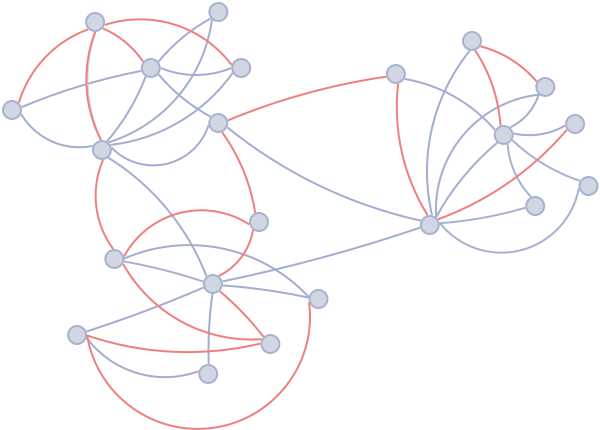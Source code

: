 <?xml version="1.0" encoding="UTF-8"?>
<dia:diagram xmlns:dia="http://www.lysator.liu.se/~alla/dia/">
  <dia:layer name="Background" visible="true" active="true">
    <dia:object type="Geometric - Perfect Circle" version="1" id="O0">
      <dia:attribute name="obj_pos">
        <dia:point val="17.55,5.9"/>
      </dia:attribute>
      <dia:attribute name="obj_bb">
        <dia:rectangle val="17.5,5.85;18.5,6.85"/>
      </dia:attribute>
      <dia:attribute name="meta">
        <dia:composite type="dict"/>
      </dia:attribute>
      <dia:attribute name="elem_corner">
        <dia:point val="17.55,5.9"/>
      </dia:attribute>
      <dia:attribute name="elem_width">
        <dia:real val="0.9"/>
      </dia:attribute>
      <dia:attribute name="elem_height">
        <dia:real val="0.9"/>
      </dia:attribute>
      <dia:attribute name="line_width">
        <dia:real val="0.1"/>
      </dia:attribute>
      <dia:attribute name="line_colour">
        <dia:color val="#a7b1d1"/>
      </dia:attribute>
      <dia:attribute name="fill_colour">
        <dia:color val="#d1d6e3"/>
      </dia:attribute>
      <dia:attribute name="show_background">
        <dia:boolean val="true"/>
      </dia:attribute>
      <dia:attribute name="line_style">
        <dia:enum val="0"/>
        <dia:real val="1"/>
      </dia:attribute>
      <dia:attribute name="flip_horizontal">
        <dia:boolean val="false"/>
      </dia:attribute>
      <dia:attribute name="flip_vertical">
        <dia:boolean val="false"/>
      </dia:attribute>
      <dia:attribute name="subscale">
        <dia:real val="1"/>
      </dia:attribute>
    </dia:object>
    <dia:object type="Geometric - Perfect Circle" version="1" id="O1">
      <dia:attribute name="obj_pos">
        <dia:point val="15.105,10"/>
      </dia:attribute>
      <dia:attribute name="obj_bb">
        <dia:rectangle val="15.055,9.95;16.055,10.95"/>
      </dia:attribute>
      <dia:attribute name="meta">
        <dia:composite type="dict"/>
      </dia:attribute>
      <dia:attribute name="elem_corner">
        <dia:point val="15.105,10"/>
      </dia:attribute>
      <dia:attribute name="elem_width">
        <dia:real val="0.9"/>
      </dia:attribute>
      <dia:attribute name="elem_height">
        <dia:real val="0.9"/>
      </dia:attribute>
      <dia:attribute name="line_width">
        <dia:real val="0.1"/>
      </dia:attribute>
      <dia:attribute name="line_colour">
        <dia:color val="#a7b1d1"/>
      </dia:attribute>
      <dia:attribute name="fill_colour">
        <dia:color val="#d1d6e3"/>
      </dia:attribute>
      <dia:attribute name="show_background">
        <dia:boolean val="true"/>
      </dia:attribute>
      <dia:attribute name="line_style">
        <dia:enum val="0"/>
        <dia:real val="1"/>
      </dia:attribute>
      <dia:attribute name="flip_horizontal">
        <dia:boolean val="false"/>
      </dia:attribute>
      <dia:attribute name="flip_vertical">
        <dia:boolean val="false"/>
      </dia:attribute>
      <dia:attribute name="subscale">
        <dia:real val="1"/>
      </dia:attribute>
    </dia:object>
    <dia:object type="Geometric - Perfect Circle" version="1" id="O2">
      <dia:attribute name="obj_pos">
        <dia:point val="10.61,8"/>
      </dia:attribute>
      <dia:attribute name="obj_bb">
        <dia:rectangle val="10.56,7.95;11.56,8.95"/>
      </dia:attribute>
      <dia:attribute name="meta">
        <dia:composite type="dict"/>
      </dia:attribute>
      <dia:attribute name="elem_corner">
        <dia:point val="10.61,8"/>
      </dia:attribute>
      <dia:attribute name="elem_width">
        <dia:real val="0.9"/>
      </dia:attribute>
      <dia:attribute name="elem_height">
        <dia:real val="0.9"/>
      </dia:attribute>
      <dia:attribute name="line_width">
        <dia:real val="0.1"/>
      </dia:attribute>
      <dia:attribute name="line_colour">
        <dia:color val="#a7b1d1"/>
      </dia:attribute>
      <dia:attribute name="fill_colour">
        <dia:color val="#d1d6e3"/>
      </dia:attribute>
      <dia:attribute name="show_background">
        <dia:boolean val="true"/>
      </dia:attribute>
      <dia:attribute name="line_style">
        <dia:enum val="0"/>
        <dia:real val="1"/>
      </dia:attribute>
      <dia:attribute name="flip_horizontal">
        <dia:boolean val="false"/>
      </dia:attribute>
      <dia:attribute name="flip_vertical">
        <dia:boolean val="false"/>
      </dia:attribute>
      <dia:attribute name="subscale">
        <dia:real val="1"/>
      </dia:attribute>
    </dia:object>
    <dia:object type="Geometric - Perfect Circle" version="1" id="O3">
      <dia:attribute name="obj_pos">
        <dia:point val="14.765,3.6"/>
      </dia:attribute>
      <dia:attribute name="obj_bb">
        <dia:rectangle val="14.715,3.55;15.715,4.55"/>
      </dia:attribute>
      <dia:attribute name="meta">
        <dia:composite type="dict"/>
      </dia:attribute>
      <dia:attribute name="elem_corner">
        <dia:point val="14.765,3.6"/>
      </dia:attribute>
      <dia:attribute name="elem_width">
        <dia:real val="0.9"/>
      </dia:attribute>
      <dia:attribute name="elem_height">
        <dia:real val="0.9"/>
      </dia:attribute>
      <dia:attribute name="line_width">
        <dia:real val="0.1"/>
      </dia:attribute>
      <dia:attribute name="line_colour">
        <dia:color val="#a7b1d1"/>
      </dia:attribute>
      <dia:attribute name="fill_colour">
        <dia:color val="#d1d6e3"/>
      </dia:attribute>
      <dia:attribute name="show_background">
        <dia:boolean val="true"/>
      </dia:attribute>
      <dia:attribute name="line_style">
        <dia:enum val="0"/>
        <dia:real val="1"/>
      </dia:attribute>
      <dia:attribute name="flip_horizontal">
        <dia:boolean val="false"/>
      </dia:attribute>
      <dia:attribute name="flip_vertical">
        <dia:boolean val="false"/>
      </dia:attribute>
      <dia:attribute name="subscale">
        <dia:real val="1"/>
      </dia:attribute>
    </dia:object>
    <dia:object type="Geometric - Perfect Circle" version="1" id="O4">
      <dia:attribute name="obj_pos">
        <dia:point val="22.07,5.9"/>
      </dia:attribute>
      <dia:attribute name="obj_bb">
        <dia:rectangle val="22.02,5.85;23.02,6.85"/>
      </dia:attribute>
      <dia:attribute name="meta">
        <dia:composite type="dict"/>
      </dia:attribute>
      <dia:attribute name="elem_corner">
        <dia:point val="22.07,5.9"/>
      </dia:attribute>
      <dia:attribute name="elem_width">
        <dia:real val="0.9"/>
      </dia:attribute>
      <dia:attribute name="elem_height">
        <dia:real val="0.9"/>
      </dia:attribute>
      <dia:attribute name="line_width">
        <dia:real val="0.1"/>
      </dia:attribute>
      <dia:attribute name="line_colour">
        <dia:color val="#a7b1d1"/>
      </dia:attribute>
      <dia:attribute name="fill_colour">
        <dia:color val="#d1d6e3"/>
      </dia:attribute>
      <dia:attribute name="show_background">
        <dia:boolean val="true"/>
      </dia:attribute>
      <dia:attribute name="line_style">
        <dia:enum val="0"/>
        <dia:real val="1"/>
      </dia:attribute>
      <dia:attribute name="flip_horizontal">
        <dia:boolean val="false"/>
      </dia:attribute>
      <dia:attribute name="flip_vertical">
        <dia:boolean val="false"/>
      </dia:attribute>
      <dia:attribute name="subscale">
        <dia:real val="1"/>
      </dia:attribute>
    </dia:object>
    <dia:object type="Geometric - Perfect Circle" version="1" id="O5">
      <dia:attribute name="obj_pos">
        <dia:point val="20.925,8.65"/>
      </dia:attribute>
      <dia:attribute name="obj_bb">
        <dia:rectangle val="20.875,8.6;21.875,9.6"/>
      </dia:attribute>
      <dia:attribute name="meta">
        <dia:composite type="dict"/>
      </dia:attribute>
      <dia:attribute name="elem_corner">
        <dia:point val="20.925,8.65"/>
      </dia:attribute>
      <dia:attribute name="elem_width">
        <dia:real val="0.9"/>
      </dia:attribute>
      <dia:attribute name="elem_height">
        <dia:real val="0.9"/>
      </dia:attribute>
      <dia:attribute name="line_width">
        <dia:real val="0.1"/>
      </dia:attribute>
      <dia:attribute name="line_colour">
        <dia:color val="#a7b1d1"/>
      </dia:attribute>
      <dia:attribute name="fill_colour">
        <dia:color val="#d1d6e3"/>
      </dia:attribute>
      <dia:attribute name="show_background">
        <dia:boolean val="true"/>
      </dia:attribute>
      <dia:attribute name="line_style">
        <dia:enum val="0"/>
        <dia:real val="1"/>
      </dia:attribute>
      <dia:attribute name="flip_horizontal">
        <dia:boolean val="false"/>
      </dia:attribute>
      <dia:attribute name="flip_vertical">
        <dia:boolean val="false"/>
      </dia:attribute>
      <dia:attribute name="subscale">
        <dia:real val="1"/>
      </dia:attribute>
    </dia:object>
    <dia:object type="Geometric - Perfect Circle" version="1" id="O6">
      <dia:attribute name="obj_pos">
        <dia:point val="20.93,3.1"/>
      </dia:attribute>
      <dia:attribute name="obj_bb">
        <dia:rectangle val="20.88,3.05;21.88,4.05"/>
      </dia:attribute>
      <dia:attribute name="meta">
        <dia:composite type="dict"/>
      </dia:attribute>
      <dia:attribute name="elem_corner">
        <dia:point val="20.93,3.1"/>
      </dia:attribute>
      <dia:attribute name="elem_width">
        <dia:real val="0.9"/>
      </dia:attribute>
      <dia:attribute name="elem_height">
        <dia:real val="0.9"/>
      </dia:attribute>
      <dia:attribute name="line_width">
        <dia:real val="0.1"/>
      </dia:attribute>
      <dia:attribute name="line_colour">
        <dia:color val="#a7b1d1"/>
      </dia:attribute>
      <dia:attribute name="fill_colour">
        <dia:color val="#d1d6e3"/>
      </dia:attribute>
      <dia:attribute name="show_background">
        <dia:boolean val="true"/>
      </dia:attribute>
      <dia:attribute name="line_style">
        <dia:enum val="0"/>
        <dia:real val="1"/>
      </dia:attribute>
      <dia:attribute name="flip_horizontal">
        <dia:boolean val="false"/>
      </dia:attribute>
      <dia:attribute name="flip_vertical">
        <dia:boolean val="false"/>
      </dia:attribute>
      <dia:attribute name="subscale">
        <dia:real val="1"/>
      </dia:attribute>
    </dia:object>
    <dia:object type="Geometric - Perfect Circle" version="1" id="O7">
      <dia:attribute name="obj_pos">
        <dia:point val="39.435,11.8"/>
      </dia:attribute>
      <dia:attribute name="obj_bb">
        <dia:rectangle val="39.385,11.75;40.385,12.75"/>
      </dia:attribute>
      <dia:attribute name="meta">
        <dia:composite type="dict"/>
      </dia:attribute>
      <dia:attribute name="elem_corner">
        <dia:point val="39.435,11.8"/>
      </dia:attribute>
      <dia:attribute name="elem_width">
        <dia:real val="0.9"/>
      </dia:attribute>
      <dia:attribute name="elem_height">
        <dia:real val="0.9"/>
      </dia:attribute>
      <dia:attribute name="line_width">
        <dia:real val="0.1"/>
      </dia:attribute>
      <dia:attribute name="line_colour">
        <dia:color val="#a7b1d1"/>
      </dia:attribute>
      <dia:attribute name="fill_colour">
        <dia:color val="#d1d6e3"/>
      </dia:attribute>
      <dia:attribute name="show_background">
        <dia:boolean val="true"/>
      </dia:attribute>
      <dia:attribute name="line_style">
        <dia:enum val="0"/>
        <dia:real val="1"/>
      </dia:attribute>
      <dia:attribute name="flip_horizontal">
        <dia:boolean val="false"/>
      </dia:attribute>
      <dia:attribute name="flip_vertical">
        <dia:boolean val="false"/>
      </dia:attribute>
      <dia:attribute name="subscale">
        <dia:real val="1"/>
      </dia:attribute>
    </dia:object>
    <dia:object type="Geometric - Perfect Circle" version="1" id="O8">
      <dia:attribute name="obj_pos">
        <dia:point val="35.195,9.25"/>
      </dia:attribute>
      <dia:attribute name="obj_bb">
        <dia:rectangle val="35.145,9.2;36.145,10.2"/>
      </dia:attribute>
      <dia:attribute name="meta">
        <dia:composite type="dict"/>
      </dia:attribute>
      <dia:attribute name="elem_corner">
        <dia:point val="35.195,9.25"/>
      </dia:attribute>
      <dia:attribute name="elem_width">
        <dia:real val="0.9"/>
      </dia:attribute>
      <dia:attribute name="elem_height">
        <dia:real val="0.9"/>
      </dia:attribute>
      <dia:attribute name="line_width">
        <dia:real val="0.1"/>
      </dia:attribute>
      <dia:attribute name="line_colour">
        <dia:color val="#a7b1d1"/>
      </dia:attribute>
      <dia:attribute name="fill_colour">
        <dia:color val="#d1d6e3"/>
      </dia:attribute>
      <dia:attribute name="show_background">
        <dia:boolean val="true"/>
      </dia:attribute>
      <dia:attribute name="line_style">
        <dia:enum val="0"/>
        <dia:real val="1"/>
      </dia:attribute>
      <dia:attribute name="flip_horizontal">
        <dia:boolean val="false"/>
      </dia:attribute>
      <dia:attribute name="flip_vertical">
        <dia:boolean val="false"/>
      </dia:attribute>
      <dia:attribute name="subscale">
        <dia:real val="1"/>
      </dia:attribute>
    </dia:object>
    <dia:object type="Geometric - Perfect Circle" version="1" id="O9">
      <dia:attribute name="obj_pos">
        <dia:point val="31.5,13.75"/>
      </dia:attribute>
      <dia:attribute name="obj_bb">
        <dia:rectangle val="31.45,13.7;32.45,14.7"/>
      </dia:attribute>
      <dia:attribute name="meta">
        <dia:composite type="dict"/>
      </dia:attribute>
      <dia:attribute name="elem_corner">
        <dia:point val="31.5,13.75"/>
      </dia:attribute>
      <dia:attribute name="elem_width">
        <dia:real val="0.9"/>
      </dia:attribute>
      <dia:attribute name="elem_height">
        <dia:real val="0.9"/>
      </dia:attribute>
      <dia:attribute name="line_width">
        <dia:real val="0.1"/>
      </dia:attribute>
      <dia:attribute name="line_colour">
        <dia:color val="#a7b1d1"/>
      </dia:attribute>
      <dia:attribute name="fill_colour">
        <dia:color val="#d1d6e3"/>
      </dia:attribute>
      <dia:attribute name="show_background">
        <dia:boolean val="true"/>
      </dia:attribute>
      <dia:attribute name="line_style">
        <dia:enum val="0"/>
        <dia:real val="1"/>
      </dia:attribute>
      <dia:attribute name="flip_horizontal">
        <dia:boolean val="false"/>
      </dia:attribute>
      <dia:attribute name="flip_vertical">
        <dia:boolean val="false"/>
      </dia:attribute>
      <dia:attribute name="subscale">
        <dia:real val="1"/>
      </dia:attribute>
    </dia:object>
    <dia:object type="Geometric - Perfect Circle" version="1" id="O10">
      <dia:attribute name="obj_pos">
        <dia:point val="29.805,6.2"/>
      </dia:attribute>
      <dia:attribute name="obj_bb">
        <dia:rectangle val="29.755,6.15;30.755,7.15"/>
      </dia:attribute>
      <dia:attribute name="meta">
        <dia:composite type="dict"/>
      </dia:attribute>
      <dia:attribute name="elem_corner">
        <dia:point val="29.805,6.2"/>
      </dia:attribute>
      <dia:attribute name="elem_width">
        <dia:real val="0.9"/>
      </dia:attribute>
      <dia:attribute name="elem_height">
        <dia:real val="0.9"/>
      </dia:attribute>
      <dia:attribute name="line_width">
        <dia:real val="0.1"/>
      </dia:attribute>
      <dia:attribute name="line_colour">
        <dia:color val="#a7b1d1"/>
      </dia:attribute>
      <dia:attribute name="fill_colour">
        <dia:color val="#d1d6e3"/>
      </dia:attribute>
      <dia:attribute name="show_background">
        <dia:boolean val="true"/>
      </dia:attribute>
      <dia:attribute name="line_style">
        <dia:enum val="0"/>
        <dia:real val="1"/>
      </dia:attribute>
      <dia:attribute name="flip_horizontal">
        <dia:boolean val="false"/>
      </dia:attribute>
      <dia:attribute name="flip_vertical">
        <dia:boolean val="false"/>
      </dia:attribute>
      <dia:attribute name="subscale">
        <dia:real val="1"/>
      </dia:attribute>
    </dia:object>
    <dia:object type="Geometric - Perfect Circle" version="1" id="O11">
      <dia:attribute name="obj_pos">
        <dia:point val="33.61,4.55"/>
      </dia:attribute>
      <dia:attribute name="obj_bb">
        <dia:rectangle val="33.56,4.5;34.56,5.5"/>
      </dia:attribute>
      <dia:attribute name="meta">
        <dia:composite type="dict"/>
      </dia:attribute>
      <dia:attribute name="elem_corner">
        <dia:point val="33.61,4.55"/>
      </dia:attribute>
      <dia:attribute name="elem_width">
        <dia:real val="0.9"/>
      </dia:attribute>
      <dia:attribute name="elem_height">
        <dia:real val="0.9"/>
      </dia:attribute>
      <dia:attribute name="line_width">
        <dia:real val="0.1"/>
      </dia:attribute>
      <dia:attribute name="line_colour">
        <dia:color val="#a7b1d1"/>
      </dia:attribute>
      <dia:attribute name="fill_colour">
        <dia:color val="#d1d6e3"/>
      </dia:attribute>
      <dia:attribute name="show_background">
        <dia:boolean val="true"/>
      </dia:attribute>
      <dia:attribute name="line_style">
        <dia:enum val="0"/>
        <dia:real val="1"/>
      </dia:attribute>
      <dia:attribute name="flip_horizontal">
        <dia:boolean val="false"/>
      </dia:attribute>
      <dia:attribute name="flip_vertical">
        <dia:boolean val="false"/>
      </dia:attribute>
      <dia:attribute name="subscale">
        <dia:real val="1"/>
      </dia:attribute>
    </dia:object>
    <dia:object type="Geometric - Perfect Circle" version="1" id="O12">
      <dia:attribute name="obj_pos">
        <dia:point val="38.765,8.7"/>
      </dia:attribute>
      <dia:attribute name="obj_bb">
        <dia:rectangle val="38.715,8.65;39.715,9.65"/>
      </dia:attribute>
      <dia:attribute name="meta">
        <dia:composite type="dict"/>
      </dia:attribute>
      <dia:attribute name="elem_corner">
        <dia:point val="38.765,8.7"/>
      </dia:attribute>
      <dia:attribute name="elem_width">
        <dia:real val="0.9"/>
      </dia:attribute>
      <dia:attribute name="elem_height">
        <dia:real val="0.9"/>
      </dia:attribute>
      <dia:attribute name="line_width">
        <dia:real val="0.1"/>
      </dia:attribute>
      <dia:attribute name="line_colour">
        <dia:color val="#a7b1d1"/>
      </dia:attribute>
      <dia:attribute name="fill_colour">
        <dia:color val="#d1d6e3"/>
      </dia:attribute>
      <dia:attribute name="show_background">
        <dia:boolean val="true"/>
      </dia:attribute>
      <dia:attribute name="line_style">
        <dia:enum val="0"/>
        <dia:real val="1"/>
      </dia:attribute>
      <dia:attribute name="flip_horizontal">
        <dia:boolean val="false"/>
      </dia:attribute>
      <dia:attribute name="flip_vertical">
        <dia:boolean val="false"/>
      </dia:attribute>
      <dia:attribute name="subscale">
        <dia:real val="1"/>
      </dia:attribute>
    </dia:object>
    <dia:object type="Geometric - Perfect Circle" version="1" id="O13">
      <dia:attribute name="obj_pos">
        <dia:point val="36.77,12.8"/>
      </dia:attribute>
      <dia:attribute name="obj_bb">
        <dia:rectangle val="36.72,12.75;37.72,13.75"/>
      </dia:attribute>
      <dia:attribute name="meta">
        <dia:composite type="dict"/>
      </dia:attribute>
      <dia:attribute name="elem_corner">
        <dia:point val="36.77,12.8"/>
      </dia:attribute>
      <dia:attribute name="elem_width">
        <dia:real val="0.9"/>
      </dia:attribute>
      <dia:attribute name="elem_height">
        <dia:real val="0.9"/>
      </dia:attribute>
      <dia:attribute name="line_width">
        <dia:real val="0.1"/>
      </dia:attribute>
      <dia:attribute name="line_colour">
        <dia:color val="#a7b1d1"/>
      </dia:attribute>
      <dia:attribute name="fill_colour">
        <dia:color val="#d1d6e3"/>
      </dia:attribute>
      <dia:attribute name="show_background">
        <dia:boolean val="true"/>
      </dia:attribute>
      <dia:attribute name="line_style">
        <dia:enum val="0"/>
        <dia:real val="1"/>
      </dia:attribute>
      <dia:attribute name="flip_horizontal">
        <dia:boolean val="false"/>
      </dia:attribute>
      <dia:attribute name="flip_vertical">
        <dia:boolean val="false"/>
      </dia:attribute>
      <dia:attribute name="subscale">
        <dia:real val="1"/>
      </dia:attribute>
    </dia:object>
    <dia:object type="Geometric - Perfect Circle" version="1" id="O14">
      <dia:attribute name="obj_pos">
        <dia:point val="37.275,6.85"/>
      </dia:attribute>
      <dia:attribute name="obj_bb">
        <dia:rectangle val="37.225,6.8;38.225,7.8"/>
      </dia:attribute>
      <dia:attribute name="meta">
        <dia:composite type="dict"/>
      </dia:attribute>
      <dia:attribute name="elem_corner">
        <dia:point val="37.275,6.85"/>
      </dia:attribute>
      <dia:attribute name="elem_width">
        <dia:real val="0.9"/>
      </dia:attribute>
      <dia:attribute name="elem_height">
        <dia:real val="0.9"/>
      </dia:attribute>
      <dia:attribute name="line_width">
        <dia:real val="0.1"/>
      </dia:attribute>
      <dia:attribute name="line_colour">
        <dia:color val="#a7b1d1"/>
      </dia:attribute>
      <dia:attribute name="fill_colour">
        <dia:color val="#d1d6e3"/>
      </dia:attribute>
      <dia:attribute name="show_background">
        <dia:boolean val="true"/>
      </dia:attribute>
      <dia:attribute name="line_style">
        <dia:enum val="0"/>
        <dia:real val="1"/>
      </dia:attribute>
      <dia:attribute name="flip_horizontal">
        <dia:boolean val="false"/>
      </dia:attribute>
      <dia:attribute name="flip_vertical">
        <dia:boolean val="false"/>
      </dia:attribute>
      <dia:attribute name="subscale">
        <dia:real val="1"/>
      </dia:attribute>
    </dia:object>
    <dia:object type="Geometric - Perfect Circle" version="1" id="O15">
      <dia:attribute name="obj_pos">
        <dia:point val="20.655,16.7"/>
      </dia:attribute>
      <dia:attribute name="obj_bb">
        <dia:rectangle val="20.605,16.65;21.605,17.65"/>
      </dia:attribute>
      <dia:attribute name="meta">
        <dia:composite type="dict"/>
      </dia:attribute>
      <dia:attribute name="elem_corner">
        <dia:point val="20.655,16.7"/>
      </dia:attribute>
      <dia:attribute name="elem_width">
        <dia:real val="0.9"/>
      </dia:attribute>
      <dia:attribute name="elem_height">
        <dia:real val="0.9"/>
      </dia:attribute>
      <dia:attribute name="line_width">
        <dia:real val="0.1"/>
      </dia:attribute>
      <dia:attribute name="line_colour">
        <dia:color val="#a7b1d1"/>
      </dia:attribute>
      <dia:attribute name="fill_colour">
        <dia:color val="#d1d6e3"/>
      </dia:attribute>
      <dia:attribute name="show_background">
        <dia:boolean val="true"/>
      </dia:attribute>
      <dia:attribute name="line_style">
        <dia:enum val="0"/>
        <dia:real val="1"/>
      </dia:attribute>
      <dia:attribute name="flip_horizontal">
        <dia:boolean val="false"/>
      </dia:attribute>
      <dia:attribute name="flip_vertical">
        <dia:boolean val="false"/>
      </dia:attribute>
      <dia:attribute name="subscale">
        <dia:real val="1"/>
      </dia:attribute>
    </dia:object>
    <dia:object type="Geometric - Perfect Circle" version="1" id="O16">
      <dia:attribute name="obj_pos">
        <dia:point val="22.96,13.6"/>
      </dia:attribute>
      <dia:attribute name="obj_bb">
        <dia:rectangle val="22.91,13.55;23.91,14.55"/>
      </dia:attribute>
      <dia:attribute name="meta">
        <dia:composite type="dict"/>
      </dia:attribute>
      <dia:attribute name="elem_corner">
        <dia:point val="22.96,13.6"/>
      </dia:attribute>
      <dia:attribute name="elem_width">
        <dia:real val="0.9"/>
      </dia:attribute>
      <dia:attribute name="elem_height">
        <dia:real val="0.9"/>
      </dia:attribute>
      <dia:attribute name="line_width">
        <dia:real val="0.1"/>
      </dia:attribute>
      <dia:attribute name="line_colour">
        <dia:color val="#a7b1d1"/>
      </dia:attribute>
      <dia:attribute name="fill_colour">
        <dia:color val="#d1d6e3"/>
      </dia:attribute>
      <dia:attribute name="show_background">
        <dia:boolean val="true"/>
      </dia:attribute>
      <dia:attribute name="line_style">
        <dia:enum val="0"/>
        <dia:real val="1"/>
      </dia:attribute>
      <dia:attribute name="flip_horizontal">
        <dia:boolean val="false"/>
      </dia:attribute>
      <dia:attribute name="flip_vertical">
        <dia:boolean val="false"/>
      </dia:attribute>
      <dia:attribute name="subscale">
        <dia:real val="1"/>
      </dia:attribute>
    </dia:object>
    <dia:object type="Geometric - Perfect Circle" version="1" id="O17">
      <dia:attribute name="obj_pos">
        <dia:point val="13.865,19.25"/>
      </dia:attribute>
      <dia:attribute name="obj_bb">
        <dia:rectangle val="13.815,19.2;14.815,20.2"/>
      </dia:attribute>
      <dia:attribute name="meta">
        <dia:composite type="dict"/>
      </dia:attribute>
      <dia:attribute name="elem_corner">
        <dia:point val="13.865,19.25"/>
      </dia:attribute>
      <dia:attribute name="elem_width">
        <dia:real val="0.9"/>
      </dia:attribute>
      <dia:attribute name="elem_height">
        <dia:real val="0.9"/>
      </dia:attribute>
      <dia:attribute name="line_width">
        <dia:real val="0.1"/>
      </dia:attribute>
      <dia:attribute name="line_colour">
        <dia:color val="#a7b1d1"/>
      </dia:attribute>
      <dia:attribute name="fill_colour">
        <dia:color val="#d1d6e3"/>
      </dia:attribute>
      <dia:attribute name="show_background">
        <dia:boolean val="true"/>
      </dia:attribute>
      <dia:attribute name="line_style">
        <dia:enum val="0"/>
        <dia:real val="1"/>
      </dia:attribute>
      <dia:attribute name="flip_horizontal">
        <dia:boolean val="false"/>
      </dia:attribute>
      <dia:attribute name="flip_vertical">
        <dia:boolean val="false"/>
      </dia:attribute>
      <dia:attribute name="subscale">
        <dia:real val="1"/>
      </dia:attribute>
    </dia:object>
    <dia:object type="Geometric - Perfect Circle" version="1" id="O18">
      <dia:attribute name="obj_pos">
        <dia:point val="20.42,21.2"/>
      </dia:attribute>
      <dia:attribute name="obj_bb">
        <dia:rectangle val="20.37,21.15;21.37,22.15"/>
      </dia:attribute>
      <dia:attribute name="meta">
        <dia:composite type="dict"/>
      </dia:attribute>
      <dia:attribute name="elem_corner">
        <dia:point val="20.42,21.2"/>
      </dia:attribute>
      <dia:attribute name="elem_width">
        <dia:real val="0.9"/>
      </dia:attribute>
      <dia:attribute name="elem_height">
        <dia:real val="0.9"/>
      </dia:attribute>
      <dia:attribute name="line_width">
        <dia:real val="0.1"/>
      </dia:attribute>
      <dia:attribute name="line_colour">
        <dia:color val="#a7b1d1"/>
      </dia:attribute>
      <dia:attribute name="fill_colour">
        <dia:color val="#d1d6e3"/>
      </dia:attribute>
      <dia:attribute name="show_background">
        <dia:boolean val="true"/>
      </dia:attribute>
      <dia:attribute name="line_style">
        <dia:enum val="0"/>
        <dia:real val="1"/>
      </dia:attribute>
      <dia:attribute name="flip_horizontal">
        <dia:boolean val="false"/>
      </dia:attribute>
      <dia:attribute name="flip_vertical">
        <dia:boolean val="false"/>
      </dia:attribute>
      <dia:attribute name="subscale">
        <dia:real val="1"/>
      </dia:attribute>
    </dia:object>
    <dia:object type="Geometric - Perfect Circle" version="1" id="O19">
      <dia:attribute name="obj_pos">
        <dia:point val="15.725,15.45"/>
      </dia:attribute>
      <dia:attribute name="obj_bb">
        <dia:rectangle val="15.675,15.4;16.675,16.4"/>
      </dia:attribute>
      <dia:attribute name="meta">
        <dia:composite type="dict"/>
      </dia:attribute>
      <dia:attribute name="elem_corner">
        <dia:point val="15.725,15.45"/>
      </dia:attribute>
      <dia:attribute name="elem_width">
        <dia:real val="0.9"/>
      </dia:attribute>
      <dia:attribute name="elem_height">
        <dia:real val="0.9"/>
      </dia:attribute>
      <dia:attribute name="line_width">
        <dia:real val="0.1"/>
      </dia:attribute>
      <dia:attribute name="line_colour">
        <dia:color val="#a7b1d1"/>
      </dia:attribute>
      <dia:attribute name="fill_colour">
        <dia:color val="#d1d6e3"/>
      </dia:attribute>
      <dia:attribute name="show_background">
        <dia:boolean val="true"/>
      </dia:attribute>
      <dia:attribute name="line_style">
        <dia:enum val="0"/>
        <dia:real val="1"/>
      </dia:attribute>
      <dia:attribute name="flip_horizontal">
        <dia:boolean val="false"/>
      </dia:attribute>
      <dia:attribute name="flip_vertical">
        <dia:boolean val="false"/>
      </dia:attribute>
      <dia:attribute name="subscale">
        <dia:real val="1"/>
      </dia:attribute>
    </dia:object>
    <dia:object type="Geometric - Perfect Circle" version="1" id="O20">
      <dia:attribute name="obj_pos">
        <dia:point val="23.53,19.7"/>
      </dia:attribute>
      <dia:attribute name="obj_bb">
        <dia:rectangle val="23.48,19.65;24.48,20.65"/>
      </dia:attribute>
      <dia:attribute name="meta">
        <dia:composite type="dict"/>
      </dia:attribute>
      <dia:attribute name="elem_corner">
        <dia:point val="23.53,19.7"/>
      </dia:attribute>
      <dia:attribute name="elem_width">
        <dia:real val="0.9"/>
      </dia:attribute>
      <dia:attribute name="elem_height">
        <dia:real val="0.9"/>
      </dia:attribute>
      <dia:attribute name="line_width">
        <dia:real val="0.1"/>
      </dia:attribute>
      <dia:attribute name="line_colour">
        <dia:color val="#a7b1d1"/>
      </dia:attribute>
      <dia:attribute name="fill_colour">
        <dia:color val="#d1d6e3"/>
      </dia:attribute>
      <dia:attribute name="show_background">
        <dia:boolean val="true"/>
      </dia:attribute>
      <dia:attribute name="line_style">
        <dia:enum val="0"/>
        <dia:real val="1"/>
      </dia:attribute>
      <dia:attribute name="flip_horizontal">
        <dia:boolean val="false"/>
      </dia:attribute>
      <dia:attribute name="flip_vertical">
        <dia:boolean val="false"/>
      </dia:attribute>
      <dia:attribute name="subscale">
        <dia:real val="1"/>
      </dia:attribute>
    </dia:object>
    <dia:object type="Geometric - Perfect Circle" version="1" id="O21">
      <dia:attribute name="obj_pos">
        <dia:point val="25.935,17.45"/>
      </dia:attribute>
      <dia:attribute name="obj_bb">
        <dia:rectangle val="25.885,17.4;26.885,18.4"/>
      </dia:attribute>
      <dia:attribute name="meta">
        <dia:composite type="dict"/>
      </dia:attribute>
      <dia:attribute name="elem_corner">
        <dia:point val="25.935,17.45"/>
      </dia:attribute>
      <dia:attribute name="elem_width">
        <dia:real val="0.9"/>
      </dia:attribute>
      <dia:attribute name="elem_height">
        <dia:real val="0.9"/>
      </dia:attribute>
      <dia:attribute name="line_width">
        <dia:real val="0.1"/>
      </dia:attribute>
      <dia:attribute name="line_colour">
        <dia:color val="#a7b1d1"/>
      </dia:attribute>
      <dia:attribute name="fill_colour">
        <dia:color val="#d1d6e3"/>
      </dia:attribute>
      <dia:attribute name="show_background">
        <dia:boolean val="true"/>
      </dia:attribute>
      <dia:attribute name="line_style">
        <dia:enum val="0"/>
        <dia:real val="1"/>
      </dia:attribute>
      <dia:attribute name="flip_horizontal">
        <dia:boolean val="false"/>
      </dia:attribute>
      <dia:attribute name="flip_vertical">
        <dia:boolean val="false"/>
      </dia:attribute>
      <dia:attribute name="subscale">
        <dia:real val="1"/>
      </dia:attribute>
    </dia:object>
    <dia:object type="Standard - Arc" version="0" id="O22">
      <dia:attribute name="obj_pos">
        <dia:point val="18,6.35"/>
      </dia:attribute>
      <dia:attribute name="obj_bb">
        <dia:rectangle val="17.93,3.48;21.45,6.42"/>
      </dia:attribute>
      <dia:attribute name="conn_endpoints">
        <dia:point val="18,6.35"/>
        <dia:point val="21.38,3.55"/>
      </dia:attribute>
      <dia:attribute name="arc_color">
        <dia:color val="#a3adcf"/>
      </dia:attribute>
      <dia:attribute name="curve_distance">
        <dia:real val="-0.161"/>
      </dia:attribute>
      <dia:attribute name="line_width">
        <dia:real val="0.1"/>
      </dia:attribute>
      <dia:connections>
        <dia:connection handle="0" to="O0" connection="8"/>
        <dia:connection handle="1" to="O6" connection="8"/>
      </dia:connections>
    </dia:object>
    <dia:object type="Standard - Arc" version="0" id="O23">
      <dia:attribute name="obj_pos">
        <dia:point val="21.375,9.1"/>
      </dia:attribute>
      <dia:attribute name="obj_bb">
        <dia:rectangle val="17.93,6.28;21.445,9.17"/>
      </dia:attribute>
      <dia:attribute name="conn_endpoints">
        <dia:point val="21.375,9.1"/>
        <dia:point val="18,6.35"/>
      </dia:attribute>
      <dia:attribute name="arc_color">
        <dia:color val="#a3adcf"/>
      </dia:attribute>
      <dia:attribute name="curve_distance">
        <dia:real val="-0.161"/>
      </dia:attribute>
      <dia:attribute name="line_width">
        <dia:real val="0.1"/>
      </dia:attribute>
      <dia:connections>
        <dia:connection handle="0" to="O5" connection="8"/>
        <dia:connection handle="1" to="O0" connection="8"/>
      </dia:connections>
    </dia:object>
    <dia:object type="Standard - Arc" version="0" id="O24">
      <dia:attribute name="obj_pos">
        <dia:point val="18,6.35"/>
      </dia:attribute>
      <dia:attribute name="obj_bb">
        <dia:rectangle val="17.95,6.3;22.57,6.75"/>
      </dia:attribute>
      <dia:attribute name="conn_endpoints">
        <dia:point val="18,6.35"/>
        <dia:point val="22.52,6.35"/>
      </dia:attribute>
      <dia:attribute name="arc_color">
        <dia:color val="#a3adcf"/>
      </dia:attribute>
      <dia:attribute name="curve_distance">
        <dia:real val="0.35"/>
      </dia:attribute>
      <dia:attribute name="line_width">
        <dia:real val="0.1"/>
      </dia:attribute>
      <dia:connections>
        <dia:connection handle="0" to="O0" connection="8"/>
        <dia:connection handle="1" to="O4" connection="8"/>
      </dia:connections>
    </dia:object>
    <dia:object type="Standard - Arc" version="0" id="O25">
      <dia:attribute name="obj_pos">
        <dia:point val="18,6.35"/>
      </dia:attribute>
      <dia:attribute name="obj_bb">
        <dia:rectangle val="15.486,6.281;18.069,10.519"/>
      </dia:attribute>
      <dia:attribute name="conn_endpoints">
        <dia:point val="18,6.35"/>
        <dia:point val="15.555,10.45"/>
      </dia:attribute>
      <dia:attribute name="arc_color">
        <dia:color val="#a3adcf"/>
      </dia:attribute>
      <dia:attribute name="curve_distance">
        <dia:real val="-0.161"/>
      </dia:attribute>
      <dia:attribute name="line_width">
        <dia:real val="0.1"/>
      </dia:attribute>
      <dia:connections>
        <dia:connection handle="0" to="O0" connection="8"/>
        <dia:connection handle="1" to="O1" connection="8"/>
      </dia:connections>
    </dia:object>
    <dia:object type="Standard - Arc" version="0" id="O26">
      <dia:attribute name="obj_pos">
        <dia:point val="11.06,8.45"/>
      </dia:attribute>
      <dia:attribute name="obj_bb">
        <dia:rectangle val="10.998,6.288;18.062,8.512"/>
      </dia:attribute>
      <dia:attribute name="conn_endpoints">
        <dia:point val="11.06,8.45"/>
        <dia:point val="18,6.35"/>
      </dia:attribute>
      <dia:attribute name="arc_color">
        <dia:color val="#a3adcf"/>
      </dia:attribute>
      <dia:attribute name="curve_distance">
        <dia:real val="-0.161"/>
      </dia:attribute>
      <dia:attribute name="line_width">
        <dia:real val="0.1"/>
      </dia:attribute>
      <dia:connections>
        <dia:connection handle="0" to="O2" connection="8"/>
        <dia:connection handle="1" to="O0" connection="8"/>
      </dia:connections>
    </dia:object>
    <dia:object type="Standard - Arc" version="0" id="O27">
      <dia:attribute name="obj_pos">
        <dia:point val="35.645,9.7"/>
      </dia:attribute>
      <dia:attribute name="obj_bb">
        <dia:rectangle val="30.187,6.582;35.713,9.768"/>
      </dia:attribute>
      <dia:attribute name="conn_endpoints">
        <dia:point val="35.645,9.7"/>
        <dia:point val="30.255,6.65"/>
      </dia:attribute>
      <dia:attribute name="arc_color">
        <dia:color val="#a3adcf"/>
      </dia:attribute>
      <dia:attribute name="curve_distance">
        <dia:real val="0.454"/>
      </dia:attribute>
      <dia:attribute name="line_width">
        <dia:real val="0.1"/>
      </dia:attribute>
      <dia:connections>
        <dia:connection handle="0" to="O8" connection="8"/>
        <dia:connection handle="1" to="O10" connection="8"/>
      </dia:connections>
    </dia:object>
    <dia:object type="Standard - Arc" version="0" id="O28">
      <dia:attribute name="obj_pos">
        <dia:point val="37.725,7.3"/>
      </dia:attribute>
      <dia:attribute name="obj_bb">
        <dia:rectangle val="35.575,7.229;37.795,9.771"/>
      </dia:attribute>
      <dia:attribute name="conn_endpoints">
        <dia:point val="37.725,7.3"/>
        <dia:point val="35.645,9.7"/>
      </dia:attribute>
      <dia:attribute name="arc_color">
        <dia:color val="#a3adcf"/>
      </dia:attribute>
      <dia:attribute name="curve_distance">
        <dia:real val="-0.223"/>
      </dia:attribute>
      <dia:attribute name="line_width">
        <dia:real val="0.1"/>
      </dia:attribute>
      <dia:connections>
        <dia:connection handle="0" to="O14" connection="8"/>
        <dia:connection handle="1" to="O8" connection="8"/>
      </dia:connections>
    </dia:object>
    <dia:object type="Standard - Arc" version="0" id="O29">
      <dia:attribute name="obj_pos">
        <dia:point val="39.885,12.25"/>
      </dia:attribute>
      <dia:attribute name="obj_bb">
        <dia:rectangle val="35.576,9.631;39.954,12.319"/>
      </dia:attribute>
      <dia:attribute name="conn_endpoints">
        <dia:point val="39.885,12.25"/>
        <dia:point val="35.645,9.7"/>
      </dia:attribute>
      <dia:attribute name="arc_color">
        <dia:color val="#a7b1d1"/>
      </dia:attribute>
      <dia:attribute name="curve_distance">
        <dia:real val="-0.218"/>
      </dia:attribute>
      <dia:attribute name="line_width">
        <dia:real val="0.1"/>
      </dia:attribute>
      <dia:connections>
        <dia:connection handle="0" to="O7" connection="8"/>
        <dia:connection handle="1" to="O8" connection="8"/>
      </dia:connections>
    </dia:object>
    <dia:object type="Standard - Arc" version="0" id="O30">
      <dia:attribute name="obj_pos">
        <dia:point val="39.215,9.15"/>
      </dia:attribute>
      <dia:attribute name="obj_bb">
        <dia:rectangle val="35.588,9.093;39.272,9.796"/>
      </dia:attribute>
      <dia:attribute name="conn_endpoints">
        <dia:point val="39.215,9.15"/>
        <dia:point val="35.645,9.7"/>
      </dia:attribute>
      <dia:attribute name="arc_color">
        <dia:color val="#a3adcf"/>
      </dia:attribute>
      <dia:attribute name="curve_distance">
        <dia:real val="-0.245"/>
      </dia:attribute>
      <dia:attribute name="line_width">
        <dia:real val="0.1"/>
      </dia:attribute>
      <dia:connections>
        <dia:connection handle="0" to="O12" connection="8"/>
        <dia:connection handle="1" to="O8" connection="8"/>
      </dia:connections>
    </dia:object>
    <dia:object type="Standard - Arc" version="0" id="O31">
      <dia:attribute name="obj_pos">
        <dia:point val="37.22,13.25"/>
      </dia:attribute>
      <dia:attribute name="obj_bb">
        <dia:rectangle val="35.579,9.634;37.286,13.316"/>
      </dia:attribute>
      <dia:attribute name="conn_endpoints">
        <dia:point val="37.22,13.25"/>
        <dia:point val="35.645,9.7"/>
      </dia:attribute>
      <dia:attribute name="arc_color">
        <dia:color val="#a7b1d1"/>
      </dia:attribute>
      <dia:attribute name="curve_distance">
        <dia:real val="-0.258"/>
      </dia:attribute>
      <dia:attribute name="line_width">
        <dia:real val="0.1"/>
      </dia:attribute>
      <dia:connections>
        <dia:connection handle="0" to="O13" connection="8"/>
        <dia:connection handle="1" to="O8" connection="8"/>
      </dia:connections>
    </dia:object>
    <dia:object type="Standard - Arc" version="0" id="O32">
      <dia:attribute name="obj_pos">
        <dia:point val="31.95,14.2"/>
      </dia:attribute>
      <dia:attribute name="obj_bb">
        <dia:rectangle val="31.88,9.63;35.715,14.27"/>
      </dia:attribute>
      <dia:attribute name="conn_endpoints">
        <dia:point val="31.95,14.2"/>
        <dia:point val="35.645,9.7"/>
      </dia:attribute>
      <dia:attribute name="arc_color">
        <dia:color val="#a3adcf"/>
      </dia:attribute>
      <dia:attribute name="curve_distance">
        <dia:real val="-0.23"/>
      </dia:attribute>
      <dia:attribute name="line_width">
        <dia:real val="0.1"/>
      </dia:attribute>
      <dia:connections>
        <dia:connection handle="0" to="O9" connection="8"/>
        <dia:connection handle="1" to="O8" connection="8"/>
      </dia:connections>
    </dia:object>
    <dia:object type="Standard - Arc" version="0" id="O33">
      <dia:attribute name="obj_pos">
        <dia:point val="16.175,15.9"/>
      </dia:attribute>
      <dia:attribute name="obj_bb">
        <dia:rectangle val="16.114,15.839;21.166,17.211"/>
      </dia:attribute>
      <dia:attribute name="conn_endpoints">
        <dia:point val="16.175,15.9"/>
        <dia:point val="21.105,17.15"/>
      </dia:attribute>
      <dia:attribute name="arc_color">
        <dia:color val="#a7b1d1"/>
      </dia:attribute>
      <dia:attribute name="curve_distance">
        <dia:real val="-0.074"/>
      </dia:attribute>
      <dia:attribute name="line_width">
        <dia:real val="0.1"/>
      </dia:attribute>
      <dia:connections>
        <dia:connection handle="0" to="O19" connection="8"/>
        <dia:connection handle="1" to="O15" connection="8"/>
      </dia:connections>
    </dia:object>
    <dia:object type="Standard - Arc" version="0" id="O34">
      <dia:attribute name="obj_pos">
        <dia:point val="20.87,21.65"/>
      </dia:attribute>
      <dia:attribute name="obj_bb">
        <dia:rectangle val="20.817,17.098;21.157,21.703"/>
      </dia:attribute>
      <dia:attribute name="conn_endpoints">
        <dia:point val="20.87,21.65"/>
        <dia:point val="21.105,17.15"/>
      </dia:attribute>
      <dia:attribute name="arc_color">
        <dia:color val="#a3adcf"/>
      </dia:attribute>
      <dia:attribute name="curve_distance">
        <dia:real val="-0.074"/>
      </dia:attribute>
      <dia:attribute name="line_width">
        <dia:real val="0.1"/>
      </dia:attribute>
      <dia:connections>
        <dia:connection handle="0" to="O18" connection="8"/>
        <dia:connection handle="1" to="O15" connection="8"/>
      </dia:connections>
    </dia:object>
    <dia:object type="Standard - Arc" version="0" id="O35">
      <dia:attribute name="obj_pos">
        <dia:point val="21.105,17.15"/>
      </dia:attribute>
      <dia:attribute name="obj_bb">
        <dia:rectangle val="21.049,17.093;26.442,17.956"/>
      </dia:attribute>
      <dia:attribute name="conn_endpoints">
        <dia:point val="21.105,17.15"/>
        <dia:point val="26.385,17.9"/>
      </dia:attribute>
      <dia:attribute name="arc_color">
        <dia:color val="#a3adcf"/>
      </dia:attribute>
      <dia:attribute name="curve_distance">
        <dia:real val="-0.074"/>
      </dia:attribute>
      <dia:attribute name="line_width">
        <dia:real val="0.1"/>
      </dia:attribute>
      <dia:connections>
        <dia:connection handle="0" to="O15" connection="8"/>
        <dia:connection handle="1" to="O21" connection="8"/>
      </dia:connections>
    </dia:object>
    <dia:object type="Standard - Arc" version="0" id="O36">
      <dia:attribute name="obj_pos">
        <dia:point val="21.105,17.15"/>
      </dia:attribute>
      <dia:attribute name="obj_bb">
        <dia:rectangle val="14.251,17.086;21.169,19.764"/>
      </dia:attribute>
      <dia:attribute name="conn_endpoints">
        <dia:point val="21.105,17.15"/>
        <dia:point val="14.315,19.7"/>
      </dia:attribute>
      <dia:attribute name="arc_color">
        <dia:color val="#a3adcf"/>
      </dia:attribute>
      <dia:attribute name="curve_distance">
        <dia:real val="-0.074"/>
      </dia:attribute>
      <dia:attribute name="line_width">
        <dia:real val="0.1"/>
      </dia:attribute>
      <dia:connections>
        <dia:connection handle="0" to="O15" connection="8"/>
        <dia:connection handle="1" to="O17" connection="8"/>
      </dia:connections>
    </dia:object>
    <dia:object type="Standard - Arc" version="0" id="O37">
      <dia:attribute name="obj_pos">
        <dia:point val="15.215,4.05"/>
      </dia:attribute>
      <dia:attribute name="obj_bb">
        <dia:rectangle val="14.781,3.997;15.608,10.503"/>
      </dia:attribute>
      <dia:attribute name="conn_endpoints">
        <dia:point val="15.215,4.05"/>
        <dia:point val="15.555,10.45"/>
      </dia:attribute>
      <dia:attribute name="arc_color">
        <dia:color val="#d1d6e3"/>
      </dia:attribute>
      <dia:attribute name="curve_distance">
        <dia:real val="0.541"/>
      </dia:attribute>
      <dia:attribute name="line_width">
        <dia:real val="0.1"/>
      </dia:attribute>
      <dia:connections>
        <dia:connection handle="0" to="O3" connection="8"/>
        <dia:connection handle="1" to="O1" connection="8"/>
      </dia:connections>
    </dia:object>
    <dia:object type="Standard - Arc" version="0" id="O38">
      <dia:attribute name="obj_pos">
        <dia:point val="15.555,10.45"/>
      </dia:attribute>
      <dia:attribute name="obj_bb">
        <dia:rectangle val="10.994,8.384;15.621,10.517"/>
      </dia:attribute>
      <dia:attribute name="conn_endpoints">
        <dia:point val="15.555,10.45"/>
        <dia:point val="11.06,8.45"/>
      </dia:attribute>
      <dia:attribute name="arc_color">
        <dia:color val="#a3adcf"/>
      </dia:attribute>
      <dia:attribute name="curve_distance">
        <dia:real val="-0.627"/>
      </dia:attribute>
      <dia:attribute name="line_width">
        <dia:real val="0.1"/>
      </dia:attribute>
      <dia:connections>
        <dia:connection handle="0" to="O1" connection="8"/>
        <dia:connection handle="1" to="O2" connection="8"/>
      </dia:connections>
    </dia:object>
    <dia:object type="Standard - Arc" version="0" id="O39">
      <dia:attribute name="obj_pos">
        <dia:point val="15.555,10.45"/>
      </dia:attribute>
      <dia:attribute name="obj_bb">
        <dia:rectangle val="15.495,9.04;21.435,11.294"/>
      </dia:attribute>
      <dia:attribute name="conn_endpoints">
        <dia:point val="15.555,10.45"/>
        <dia:point val="21.375,9.1"/>
      </dia:attribute>
      <dia:attribute name="arc_color">
        <dia:color val="#a3adcf"/>
      </dia:attribute>
      <dia:attribute name="curve_distance">
        <dia:real val="1.405"/>
      </dia:attribute>
      <dia:attribute name="line_width">
        <dia:real val="0.1"/>
      </dia:attribute>
      <dia:connections>
        <dia:connection handle="0" to="O1" connection="8"/>
        <dia:connection handle="1" to="O5" connection="8"/>
      </dia:connections>
    </dia:object>
    <dia:object type="Standard - Arc" version="0" id="O40">
      <dia:attribute name="obj_pos">
        <dia:point val="15.555,10.45"/>
      </dia:attribute>
      <dia:attribute name="obj_bb">
        <dia:rectangle val="15.486,6.282;22.588,10.518"/>
      </dia:attribute>
      <dia:attribute name="conn_endpoints">
        <dia:point val="15.555,10.45"/>
        <dia:point val="22.52,6.35"/>
      </dia:attribute>
      <dia:attribute name="arc_color">
        <dia:color val="#a3adcf"/>
      </dia:attribute>
      <dia:attribute name="curve_distance">
        <dia:real val="0.752"/>
      </dia:attribute>
      <dia:attribute name="line_width">
        <dia:real val="0.1"/>
      </dia:attribute>
      <dia:connections>
        <dia:connection handle="0" to="O1" connection="8"/>
        <dia:connection handle="1" to="O4" connection="8"/>
      </dia:connections>
    </dia:object>
    <dia:object type="Standard - Arc" version="0" id="O41">
      <dia:attribute name="obj_pos">
        <dia:point val="15.555,10.45"/>
      </dia:attribute>
      <dia:attribute name="obj_bb">
        <dia:rectangle val="15.485,3.48;21.451,10.521"/>
      </dia:attribute>
      <dia:attribute name="conn_endpoints">
        <dia:point val="15.555,10.45"/>
        <dia:point val="21.38,3.55"/>
      </dia:attribute>
      <dia:attribute name="arc_color">
        <dia:color val="#a3adcf"/>
      </dia:attribute>
      <dia:attribute name="curve_distance">
        <dia:real val="1.176"/>
      </dia:attribute>
      <dia:attribute name="line_width">
        <dia:real val="0.1"/>
      </dia:attribute>
      <dia:connections>
        <dia:connection handle="0" to="O1" connection="8"/>
        <dia:connection handle="1" to="O6" connection="8"/>
      </dia:connections>
    </dia:object>
    <dia:object type="Standard - Arc" version="0" id="O42">
      <dia:attribute name="obj_pos">
        <dia:point val="34.06,5"/>
      </dia:attribute>
      <dia:attribute name="obj_bb">
        <dia:rectangle val="31.703,4.94;34.12,14.26"/>
      </dia:attribute>
      <dia:attribute name="conn_endpoints">
        <dia:point val="34.06,5"/>
        <dia:point val="31.95,14.2"/>
      </dia:attribute>
      <dia:attribute name="arc_color">
        <dia:color val="#a3adcf"/>
      </dia:attribute>
      <dia:attribute name="curve_distance">
        <dia:real val="0.976"/>
      </dia:attribute>
      <dia:attribute name="line_width">
        <dia:real val="0.1"/>
      </dia:attribute>
      <dia:connections>
        <dia:connection handle="0" to="O11" connection="8"/>
        <dia:connection handle="1" to="O9" connection="8"/>
      </dia:connections>
    </dia:object>
    <dia:object type="Standard - Arc" version="0" id="O43">
      <dia:attribute name="obj_pos">
        <dia:point val="31.95,14.2"/>
      </dia:attribute>
      <dia:attribute name="obj_bb">
        <dia:rectangle val="31.88,7.23;37.795,14.27"/>
      </dia:attribute>
      <dia:attribute name="conn_endpoints">
        <dia:point val="31.95,14.2"/>
        <dia:point val="37.725,7.3"/>
      </dia:attribute>
      <dia:attribute name="arc_color">
        <dia:color val="#a3adcf"/>
      </dia:attribute>
      <dia:attribute name="curve_distance">
        <dia:real val="-1.604"/>
      </dia:attribute>
      <dia:attribute name="line_width">
        <dia:real val="0.1"/>
      </dia:attribute>
      <dia:connections>
        <dia:connection handle="0" to="O9" connection="8"/>
        <dia:connection handle="1" to="O14" connection="8"/>
      </dia:connections>
    </dia:object>
    <dia:object type="Standard - Arc" version="0" id="O44">
      <dia:attribute name="obj_pos">
        <dia:point val="31.95,14.2"/>
      </dia:attribute>
      <dia:attribute name="obj_bb">
        <dia:rectangle val="31.892,13.192;37.278,14.258"/>
      </dia:attribute>
      <dia:attribute name="conn_endpoints">
        <dia:point val="31.95,14.2"/>
        <dia:point val="37.22,13.25"/>
      </dia:attribute>
      <dia:attribute name="arc_color">
        <dia:color val="#a7b1d1"/>
      </dia:attribute>
      <dia:attribute name="curve_distance">
        <dia:real val="0.116"/>
      </dia:attribute>
      <dia:attribute name="line_width">
        <dia:real val="0.1"/>
      </dia:attribute>
      <dia:connections>
        <dia:connection handle="0" to="O9" connection="8"/>
        <dia:connection handle="1" to="O13" connection="8"/>
      </dia:connections>
    </dia:object>
    <dia:object type="Standard - Arc" version="0" id="O45">
      <dia:attribute name="obj_pos">
        <dia:point val="31.95,14.2"/>
      </dia:attribute>
      <dia:attribute name="obj_bb">
        <dia:rectangle val="31.89,12.19;39.946,15.658"/>
      </dia:attribute>
      <dia:attribute name="conn_endpoints">
        <dia:point val="31.95,14.2"/>
        <dia:point val="39.885,12.25"/>
      </dia:attribute>
      <dia:attribute name="arc_color">
        <dia:color val="#a7b1d1"/>
      </dia:attribute>
      <dia:attribute name="curve_distance">
        <dia:real val="2.312"/>
      </dia:attribute>
      <dia:attribute name="line_width">
        <dia:real val="0.1"/>
      </dia:attribute>
      <dia:connections>
        <dia:connection handle="0" to="O9" connection="8"/>
        <dia:connection handle="1" to="O7" connection="8"/>
      </dia:connections>
    </dia:object>
    <dia:object type="Standard - Arc" version="0" id="O46">
      <dia:attribute name="obj_pos">
        <dia:point val="31.95,14.2"/>
      </dia:attribute>
      <dia:attribute name="obj_bb">
        <dia:rectangle val="21.308,9.033;32.017,14.267"/>
      </dia:attribute>
      <dia:attribute name="conn_endpoints">
        <dia:point val="31.95,14.2"/>
        <dia:point val="21.375,9.1"/>
      </dia:attribute>
      <dia:attribute name="arc_color">
        <dia:color val="#a3adcf"/>
      </dia:attribute>
      <dia:attribute name="curve_distance">
        <dia:real val="-0.627"/>
      </dia:attribute>
      <dia:attribute name="line_width">
        <dia:real val="0.1"/>
      </dia:attribute>
      <dia:connections>
        <dia:connection handle="0" to="O9" connection="8"/>
        <dia:connection handle="1" to="O5" connection="8"/>
      </dia:connections>
    </dia:object>
    <dia:object type="Standard - Arc" version="0" id="O47">
      <dia:attribute name="obj_pos">
        <dia:point val="16.625,15.9"/>
      </dia:attribute>
      <dia:attribute name="obj_bb">
        <dia:rectangle val="16.566,15.189;26.444,17.959"/>
      </dia:attribute>
      <dia:attribute name="conn_endpoints">
        <dia:point val="16.625,15.9"/>
        <dia:point val="26.385,17.9"/>
      </dia:attribute>
      <dia:attribute name="arc_color">
        <dia:color val="#a3adcf"/>
      </dia:attribute>
      <dia:attribute name="curve_distance">
        <dia:real val="-1.509"/>
      </dia:attribute>
      <dia:attribute name="line_width">
        <dia:real val="0.1"/>
      </dia:attribute>
      <dia:connections>
        <dia:connection handle="0" to="O19" connection="3"/>
        <dia:connection handle="1" to="O21" connection="8"/>
      </dia:connections>
    </dia:object>
    <dia:object type="Standard - Arc" version="0" id="O48">
      <dia:attribute name="obj_pos">
        <dia:point val="14.315,19.7"/>
      </dia:attribute>
      <dia:attribute name="obj_bb">
        <dia:rectangle val="14.253,19.638;20.932,21.925"/>
      </dia:attribute>
      <dia:attribute name="conn_endpoints">
        <dia:point val="14.315,19.7"/>
        <dia:point val="20.87,21.65"/>
      </dia:attribute>
      <dia:attribute name="arc_color">
        <dia:color val="#a3adcf"/>
      </dia:attribute>
      <dia:attribute name="curve_distance">
        <dia:real val="0.97"/>
      </dia:attribute>
      <dia:attribute name="line_width">
        <dia:real val="0.1"/>
      </dia:attribute>
      <dia:connections>
        <dia:connection handle="0" to="O17" connection="8"/>
        <dia:connection handle="1" to="O18" connection="8"/>
      </dia:connections>
    </dia:object>
    <dia:object type="Standard - Arc" version="0" id="O49">
      <dia:attribute name="obj_pos">
        <dia:point val="31.95,14.2"/>
      </dia:attribute>
      <dia:attribute name="obj_bb">
        <dia:rectangle val="21.044,14.139;32.011,17.211"/>
      </dia:attribute>
      <dia:attribute name="conn_endpoints">
        <dia:point val="31.95,14.2"/>
        <dia:point val="21.105,17.15"/>
      </dia:attribute>
      <dia:attribute name="arc_color">
        <dia:color val="#a3adcf"/>
      </dia:attribute>
      <dia:attribute name="curve_distance">
        <dia:real val="-0.157"/>
      </dia:attribute>
      <dia:attribute name="line_width">
        <dia:real val="0.1"/>
      </dia:attribute>
      <dia:connections>
        <dia:connection handle="0" to="O9" connection="8"/>
        <dia:connection handle="1" to="O15" connection="8"/>
      </dia:connections>
    </dia:object>
    <dia:object type="Standard - Arc" version="0" id="O50">
      <dia:attribute name="obj_pos">
        <dia:point val="15.215,4.05"/>
      </dia:attribute>
      <dia:attribute name="obj_bb">
        <dia:rectangle val="10.989,3.979;15.286,8.521"/>
      </dia:attribute>
      <dia:attribute name="conn_endpoints">
        <dia:point val="15.215,4.05"/>
        <dia:point val="11.06,8.45"/>
      </dia:attribute>
      <dia:attribute name="arc_color">
        <dia:color val="#f07e7e"/>
      </dia:attribute>
      <dia:attribute name="curve_distance">
        <dia:real val="0.599"/>
      </dia:attribute>
      <dia:attribute name="line_width">
        <dia:real val="0.1"/>
      </dia:attribute>
      <dia:connections>
        <dia:connection handle="0" to="O3" connection="8"/>
        <dia:connection handle="1" to="O2" connection="8"/>
      </dia:connections>
    </dia:object>
    <dia:object type="Standard - Arc" version="0" id="O51">
      <dia:attribute name="obj_pos">
        <dia:point val="15.215,4.05"/>
      </dia:attribute>
      <dia:attribute name="obj_bb">
        <dia:rectangle val="15.152,3.789;22.583,6.413"/>
      </dia:attribute>
      <dia:attribute name="conn_endpoints">
        <dia:point val="15.215,4.05"/>
        <dia:point val="22.52,6.35"/>
      </dia:attribute>
      <dia:attribute name="arc_color">
        <dia:color val="#f07e7e"/>
      </dia:attribute>
      <dia:attribute name="curve_distance">
        <dia:real val="-1.069"/>
      </dia:attribute>
      <dia:attribute name="line_width">
        <dia:real val="0.1"/>
      </dia:attribute>
      <dia:connections>
        <dia:connection handle="0" to="O3" connection="8"/>
        <dia:connection handle="1" to="O4" connection="8"/>
      </dia:connections>
    </dia:object>
    <dia:object type="Standard - Arc" version="0" id="O52">
      <dia:attribute name="obj_pos">
        <dia:point val="15.215,4.05"/>
      </dia:attribute>
      <dia:attribute name="obj_bb">
        <dia:rectangle val="15.145,3.98;18.07,6.42"/>
      </dia:attribute>
      <dia:attribute name="conn_endpoints">
        <dia:point val="15.215,4.05"/>
        <dia:point val="18,6.35"/>
      </dia:attribute>
      <dia:attribute name="arc_color">
        <dia:color val="#f07e7e"/>
      </dia:attribute>
      <dia:attribute name="curve_distance">
        <dia:real val="-0.188"/>
      </dia:attribute>
      <dia:attribute name="line_width">
        <dia:real val="0.1"/>
      </dia:attribute>
      <dia:connections>
        <dia:connection handle="0" to="O3" connection="8"/>
        <dia:connection handle="1" to="O0" connection="8"/>
      </dia:connections>
    </dia:object>
    <dia:object type="Standard - Arc" version="0" id="O53">
      <dia:attribute name="obj_pos">
        <dia:point val="15.215,4.05"/>
      </dia:attribute>
      <dia:attribute name="obj_bb">
        <dia:rectangle val="14.725,3.997;15.608,10.503"/>
      </dia:attribute>
      <dia:attribute name="conn_endpoints">
        <dia:point val="15.215,4.05"/>
        <dia:point val="15.555,10.45"/>
      </dia:attribute>
      <dia:attribute name="arc_color">
        <dia:color val="#f07e7e"/>
      </dia:attribute>
      <dia:attribute name="curve_distance">
        <dia:real val="0.599"/>
      </dia:attribute>
      <dia:attribute name="line_width">
        <dia:real val="0.1"/>
      </dia:attribute>
      <dia:connections>
        <dia:connection handle="0" to="O3" connection="8"/>
        <dia:connection handle="1" to="O1" connection="8"/>
      </dia:connections>
    </dia:object>
    <dia:object type="Standard - Arc" version="0" id="O54">
      <dia:attribute name="obj_pos">
        <dia:point val="15.555,10.45"/>
      </dia:attribute>
      <dia:attribute name="obj_bb">
        <dia:rectangle val="15.178,10.395;16.23,15.955"/>
      </dia:attribute>
      <dia:attribute name="conn_endpoints">
        <dia:point val="15.555,10.45"/>
        <dia:point val="16.175,15.9"/>
      </dia:attribute>
      <dia:attribute name="arc_color">
        <dia:color val="#f07e7e"/>
      </dia:attribute>
      <dia:attribute name="curve_distance">
        <dia:real val="0.599"/>
      </dia:attribute>
      <dia:attribute name="line_width">
        <dia:real val="0.1"/>
      </dia:attribute>
      <dia:connections>
        <dia:connection handle="0" to="O1" connection="8"/>
        <dia:connection handle="1" to="O19" connection="8"/>
      </dia:connections>
    </dia:object>
    <dia:object type="Standard - Arc" version="0" id="O55">
      <dia:attribute name="obj_pos">
        <dia:point val="15.555,10.45"/>
      </dia:attribute>
      <dia:attribute name="obj_bb">
        <dia:rectangle val="15.485,10.38;21.175,17.22"/>
      </dia:attribute>
      <dia:attribute name="conn_endpoints">
        <dia:point val="15.555,10.45"/>
        <dia:point val="21.105,17.15"/>
      </dia:attribute>
      <dia:attribute name="arc_color">
        <dia:color val="#a3adcf"/>
      </dia:attribute>
      <dia:attribute name="curve_distance">
        <dia:real val="-0.627"/>
      </dia:attribute>
      <dia:attribute name="line_width">
        <dia:real val="0.1"/>
      </dia:attribute>
      <dia:connections>
        <dia:connection handle="0" to="O1" connection="8"/>
        <dia:connection handle="1" to="O15" connection="8"/>
      </dia:connections>
    </dia:object>
    <dia:object type="Standard - Arc" version="0" id="O56">
      <dia:attribute name="obj_pos">
        <dia:point val="23.41,14.05"/>
      </dia:attribute>
      <dia:attribute name="obj_bb">
        <dia:rectangle val="16.114,13.377;23.471,15.961"/>
      </dia:attribute>
      <dia:attribute name="conn_endpoints">
        <dia:point val="23.41,14.05"/>
        <dia:point val="16.175,15.9"/>
      </dia:attribute>
      <dia:attribute name="arc_color">
        <dia:color val="#f07e7e"/>
      </dia:attribute>
      <dia:attribute name="curve_distance">
        <dia:real val="1.417"/>
      </dia:attribute>
      <dia:attribute name="line_width">
        <dia:real val="0.1"/>
      </dia:attribute>
      <dia:connections>
        <dia:connection handle="0" to="O16" connection="8"/>
        <dia:connection handle="1" to="O19" connection="8"/>
      </dia:connections>
    </dia:object>
    <dia:object type="Standard - Arc" version="0" id="O57">
      <dia:attribute name="obj_pos">
        <dia:point val="23.98,20.15"/>
      </dia:attribute>
      <dia:attribute name="obj_bb">
        <dia:rectangle val="14.263,19.648;24.032,20.609"/>
      </dia:attribute>
      <dia:attribute name="conn_endpoints">
        <dia:point val="23.98,20.15"/>
        <dia:point val="14.315,19.7"/>
      </dia:attribute>
      <dia:attribute name="arc_color">
        <dia:color val="#f07e7e"/>
      </dia:attribute>
      <dia:attribute name="curve_distance">
        <dia:real val="-0.614"/>
      </dia:attribute>
      <dia:attribute name="line_width">
        <dia:real val="0.1"/>
      </dia:attribute>
      <dia:connections>
        <dia:connection handle="0" to="O20" connection="8"/>
        <dia:connection handle="1" to="O17" connection="8"/>
      </dia:connections>
    </dia:object>
    <dia:object type="Standard - Arc" version="0" id="O58">
      <dia:attribute name="obj_pos">
        <dia:point val="23.98,20.15"/>
      </dia:attribute>
      <dia:attribute name="obj_bb">
        <dia:rectangle val="16.107,15.832;24.048,20.218"/>
      </dia:attribute>
      <dia:attribute name="conn_endpoints">
        <dia:point val="23.98,20.15"/>
        <dia:point val="16.175,15.9"/>
      </dia:attribute>
      <dia:attribute name="arc_color">
        <dia:color val="#f07e7e"/>
      </dia:attribute>
      <dia:attribute name="curve_distance">
        <dia:real val="-1.144"/>
      </dia:attribute>
      <dia:attribute name="line_width">
        <dia:real val="0.1"/>
      </dia:attribute>
      <dia:connections>
        <dia:connection handle="0" to="O20" connection="8"/>
        <dia:connection handle="1" to="O19" connection="8"/>
      </dia:connections>
    </dia:object>
    <dia:object type="Standard - Arc" version="0" id="O59">
      <dia:attribute name="obj_pos">
        <dia:point val="23.41,14.05"/>
      </dia:attribute>
      <dia:attribute name="obj_bb">
        <dia:rectangle val="21.035,13.98;23.48,17.22"/>
      </dia:attribute>
      <dia:attribute name="conn_endpoints">
        <dia:point val="23.41,14.05"/>
        <dia:point val="21.105,17.15"/>
      </dia:attribute>
      <dia:attribute name="arc_color">
        <dia:color val="#f07e7e"/>
      </dia:attribute>
      <dia:attribute name="curve_distance">
        <dia:real val="-0.343"/>
      </dia:attribute>
      <dia:attribute name="line_width">
        <dia:real val="0.1"/>
      </dia:attribute>
      <dia:connections>
        <dia:connection handle="0" to="O16" connection="8"/>
        <dia:connection handle="1" to="O15" connection="8"/>
      </dia:connections>
    </dia:object>
    <dia:object type="Standard - Arc" version="0" id="O60">
      <dia:attribute name="obj_pos">
        <dia:point val="23.98,20.15"/>
      </dia:attribute>
      <dia:attribute name="obj_bb">
        <dia:rectangle val="21.034,17.079;24.051,20.221"/>
      </dia:attribute>
      <dia:attribute name="conn_endpoints">
        <dia:point val="23.98,20.15"/>
        <dia:point val="21.105,17.15"/>
      </dia:attribute>
      <dia:attribute name="arc_color">
        <dia:color val="#f07e7e"/>
      </dia:attribute>
      <dia:attribute name="curve_distance">
        <dia:real val="0.082"/>
      </dia:attribute>
      <dia:attribute name="line_width">
        <dia:real val="0.1"/>
      </dia:attribute>
      <dia:connections>
        <dia:connection handle="0" to="O20" connection="8"/>
        <dia:connection handle="1" to="O15" connection="8"/>
      </dia:connections>
    </dia:object>
    <dia:object type="Standard - Arc" version="0" id="O61">
      <dia:attribute name="obj_pos">
        <dia:point val="26.385,17.9"/>
      </dia:attribute>
      <dia:attribute name="obj_bb">
        <dia:rectangle val="14.258,17.843;26.447,24.45"/>
      </dia:attribute>
      <dia:attribute name="conn_endpoints">
        <dia:point val="26.385,17.9"/>
        <dia:point val="14.315,19.7"/>
      </dia:attribute>
      <dia:attribute name="arc_color">
        <dia:color val="#f07e7e"/>
      </dia:attribute>
      <dia:attribute name="curve_distance">
        <dia:real val="-5.594"/>
      </dia:attribute>
      <dia:attribute name="line_width">
        <dia:real val="0.1"/>
      </dia:attribute>
      <dia:connections>
        <dia:connection handle="0" to="O21" connection="8"/>
        <dia:connection handle="1" to="O17" connection="8"/>
      </dia:connections>
    </dia:object>
    <dia:object type="Standard - Arc" version="0" id="O62">
      <dia:attribute name="obj_pos">
        <dia:point val="21.375,9.1"/>
      </dia:attribute>
      <dia:attribute name="obj_bb">
        <dia:rectangle val="21.31,9.035;23.475,14.115"/>
      </dia:attribute>
      <dia:attribute name="conn_endpoints">
        <dia:point val="21.375,9.1"/>
        <dia:point val="23.41,14.05"/>
      </dia:attribute>
      <dia:attribute name="arc_color">
        <dia:color val="#f07e7e"/>
      </dia:attribute>
      <dia:attribute name="curve_distance">
        <dia:real val="-0.256"/>
      </dia:attribute>
      <dia:attribute name="line_width">
        <dia:real val="0.1"/>
      </dia:attribute>
      <dia:connections>
        <dia:connection handle="0" to="O5" connection="8"/>
        <dia:connection handle="1" to="O16" connection="8"/>
      </dia:connections>
    </dia:object>
    <dia:object type="Standard - Arc" version="0" id="O63">
      <dia:attribute name="obj_pos">
        <dia:point val="34.06,5"/>
      </dia:attribute>
      <dia:attribute name="obj_bb">
        <dia:rectangle val="33.991,4.931;37.794,7.369"/>
      </dia:attribute>
      <dia:attribute name="conn_endpoints">
        <dia:point val="34.06,5"/>
        <dia:point val="37.725,7.3"/>
      </dia:attribute>
      <dia:attribute name="arc_color">
        <dia:color val="#f07e7e"/>
      </dia:attribute>
      <dia:attribute name="curve_distance">
        <dia:real val="-0.256"/>
      </dia:attribute>
      <dia:attribute name="line_width">
        <dia:real val="0.1"/>
      </dia:attribute>
      <dia:connections>
        <dia:connection handle="0" to="O11" connection="8"/>
        <dia:connection handle="1" to="O14" connection="8"/>
      </dia:connections>
    </dia:object>
    <dia:object type="Standard - Arc" version="0" id="O64">
      <dia:attribute name="obj_pos">
        <dia:point val="34.06,5"/>
      </dia:attribute>
      <dia:attribute name="obj_bb">
        <dia:rectangle val="33.997,4.937;35.708,9.763"/>
      </dia:attribute>
      <dia:attribute name="conn_endpoints">
        <dia:point val="34.06,5"/>
        <dia:point val="35.645,9.7"/>
      </dia:attribute>
      <dia:attribute name="arc_color">
        <dia:color val="#f07e7e"/>
      </dia:attribute>
      <dia:attribute name="curve_distance">
        <dia:real val="-0.256"/>
      </dia:attribute>
      <dia:attribute name="line_width">
        <dia:real val="0.1"/>
      </dia:attribute>
      <dia:connections>
        <dia:connection handle="0" to="O11" connection="8"/>
        <dia:connection handle="1" to="O8" connection="8"/>
      </dia:connections>
    </dia:object>
    <dia:object type="Standard - Arc" version="0" id="O65">
      <dia:attribute name="obj_pos">
        <dia:point val="39.215,9.15"/>
      </dia:attribute>
      <dia:attribute name="obj_bb">
        <dia:rectangle val="31.88,9.08;39.285,14.27"/>
      </dia:attribute>
      <dia:attribute name="conn_endpoints">
        <dia:point val="39.215,9.15"/>
        <dia:point val="31.95,14.2"/>
      </dia:attribute>
      <dia:attribute name="arc_color">
        <dia:color val="#f07e7e"/>
      </dia:attribute>
      <dia:attribute name="curve_distance">
        <dia:real val="-0.509"/>
      </dia:attribute>
      <dia:attribute name="line_width">
        <dia:real val="0.1"/>
      </dia:attribute>
      <dia:connections>
        <dia:connection handle="0" to="O12" connection="8"/>
        <dia:connection handle="1" to="O9" connection="8"/>
      </dia:connections>
    </dia:object>
    <dia:object type="Standard - Arc" version="0" id="O66">
      <dia:attribute name="obj_pos">
        <dia:point val="30.255,6.65"/>
      </dia:attribute>
      <dia:attribute name="obj_bb">
        <dia:rectangle val="30.172,6.59;32.01,14.26"/>
      </dia:attribute>
      <dia:attribute name="conn_endpoints">
        <dia:point val="30.255,6.65"/>
        <dia:point val="31.95,14.2"/>
      </dia:attribute>
      <dia:attribute name="arc_color">
        <dia:color val="#f07e7e"/>
      </dia:attribute>
      <dia:attribute name="curve_distance">
        <dia:real val="0.567"/>
      </dia:attribute>
      <dia:attribute name="line_width">
        <dia:real val="0.1"/>
      </dia:attribute>
      <dia:connections>
        <dia:connection handle="0" to="O10" connection="8"/>
        <dia:connection handle="1" to="O9" connection="8"/>
      </dia:connections>
    </dia:object>
    <dia:object type="Standard - Arc" version="0" id="O67">
      <dia:attribute name="obj_pos">
        <dia:point val="21.375,9.1"/>
      </dia:attribute>
      <dia:attribute name="obj_bb">
        <dia:rectangle val="21.314,6.588;30.317,9.162"/>
      </dia:attribute>
      <dia:attribute name="conn_endpoints">
        <dia:point val="21.375,9.1"/>
        <dia:point val="30.255,6.65"/>
      </dia:attribute>
      <dia:attribute name="arc_color">
        <dia:color val="#f07e7e"/>
      </dia:attribute>
      <dia:attribute name="curve_distance">
        <dia:real val="-0.256"/>
      </dia:attribute>
      <dia:attribute name="line_width">
        <dia:real val="0.1"/>
      </dia:attribute>
      <dia:connections>
        <dia:connection handle="0" to="O5" connection="8"/>
        <dia:connection handle="1" to="O10" connection="8"/>
      </dia:connections>
    </dia:object>
  </dia:layer>
</dia:diagram>
